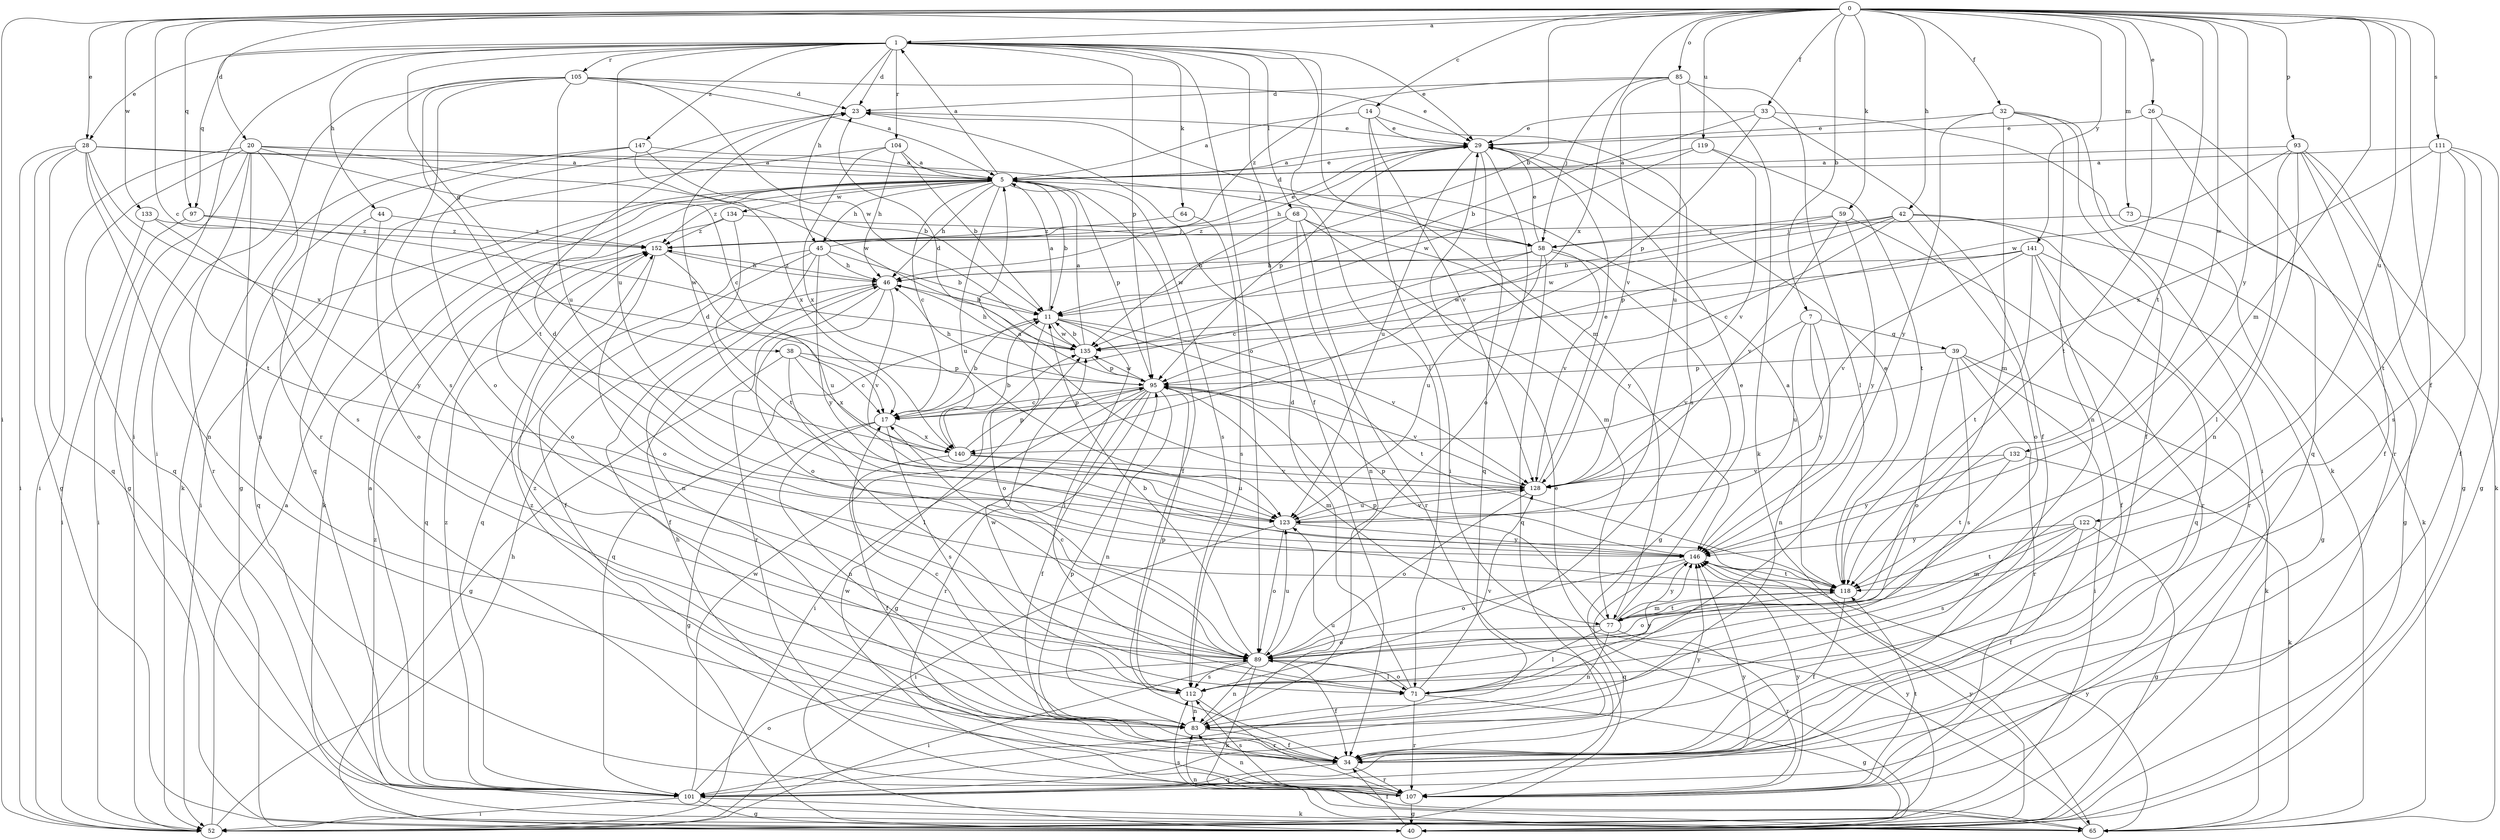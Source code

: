 strict digraph  {
0;
1;
5;
7;
11;
14;
17;
20;
23;
26;
28;
29;
32;
33;
34;
38;
39;
40;
42;
44;
45;
46;
52;
58;
59;
64;
65;
68;
71;
73;
77;
83;
85;
89;
93;
95;
97;
101;
104;
105;
107;
111;
112;
118;
119;
122;
123;
128;
132;
133;
134;
135;
140;
141;
146;
147;
152;
0 -> 1  [label=a];
0 -> 7  [label=b];
0 -> 11  [label=b];
0 -> 14  [label=c];
0 -> 17  [label=c];
0 -> 20  [label=d];
0 -> 26  [label=e];
0 -> 28  [label=e];
0 -> 32  [label=f];
0 -> 33  [label=f];
0 -> 34  [label=f];
0 -> 42  [label=h];
0 -> 52  [label=i];
0 -> 59  [label=k];
0 -> 73  [label=m];
0 -> 77  [label=m];
0 -> 85  [label=o];
0 -> 93  [label=p];
0 -> 97  [label=q];
0 -> 111  [label=s];
0 -> 118  [label=t];
0 -> 119  [label=u];
0 -> 122  [label=u];
0 -> 132  [label=w];
0 -> 133  [label=w];
0 -> 140  [label=x];
0 -> 141  [label=y];
0 -> 146  [label=y];
1 -> 23  [label=d];
1 -> 28  [label=e];
1 -> 29  [label=e];
1 -> 34  [label=f];
1 -> 38  [label=g];
1 -> 44  [label=h];
1 -> 45  [label=h];
1 -> 52  [label=i];
1 -> 64  [label=k];
1 -> 68  [label=l];
1 -> 71  [label=l];
1 -> 77  [label=m];
1 -> 89  [label=o];
1 -> 95  [label=p];
1 -> 97  [label=q];
1 -> 104  [label=r];
1 -> 105  [label=r];
1 -> 123  [label=u];
1 -> 147  [label=z];
5 -> 1  [label=a];
5 -> 11  [label=b];
5 -> 17  [label=c];
5 -> 29  [label=e];
5 -> 34  [label=f];
5 -> 45  [label=h];
5 -> 46  [label=h];
5 -> 52  [label=i];
5 -> 65  [label=k];
5 -> 95  [label=p];
5 -> 112  [label=s];
5 -> 123  [label=u];
5 -> 134  [label=w];
5 -> 152  [label=z];
7 -> 39  [label=g];
7 -> 83  [label=n];
7 -> 123  [label=u];
7 -> 128  [label=v];
7 -> 146  [label=y];
11 -> 5  [label=a];
11 -> 71  [label=l];
11 -> 89  [label=o];
11 -> 101  [label=q];
11 -> 118  [label=t];
11 -> 128  [label=v];
11 -> 135  [label=w];
14 -> 5  [label=a];
14 -> 29  [label=e];
14 -> 52  [label=i];
14 -> 112  [label=s];
14 -> 128  [label=v];
17 -> 11  [label=b];
17 -> 40  [label=g];
17 -> 83  [label=n];
17 -> 95  [label=p];
17 -> 112  [label=s];
17 -> 140  [label=x];
20 -> 5  [label=a];
20 -> 17  [label=c];
20 -> 40  [label=g];
20 -> 52  [label=i];
20 -> 83  [label=n];
20 -> 101  [label=q];
20 -> 107  [label=r];
20 -> 112  [label=s];
20 -> 135  [label=w];
23 -> 29  [label=e];
23 -> 89  [label=o];
26 -> 29  [label=e];
26 -> 101  [label=q];
26 -> 107  [label=r];
26 -> 118  [label=t];
28 -> 5  [label=a];
28 -> 40  [label=g];
28 -> 52  [label=i];
28 -> 58  [label=j];
28 -> 83  [label=n];
28 -> 101  [label=q];
28 -> 118  [label=t];
28 -> 140  [label=x];
29 -> 5  [label=a];
29 -> 46  [label=h];
29 -> 89  [label=o];
29 -> 95  [label=p];
29 -> 101  [label=q];
29 -> 123  [label=u];
32 -> 29  [label=e];
32 -> 34  [label=f];
32 -> 52  [label=i];
32 -> 77  [label=m];
32 -> 83  [label=n];
32 -> 146  [label=y];
33 -> 11  [label=b];
33 -> 29  [label=e];
33 -> 34  [label=f];
33 -> 65  [label=k];
33 -> 95  [label=p];
34 -> 95  [label=p];
34 -> 101  [label=q];
34 -> 107  [label=r];
34 -> 146  [label=y];
34 -> 152  [label=z];
38 -> 17  [label=c];
38 -> 40  [label=g];
38 -> 71  [label=l];
38 -> 95  [label=p];
38 -> 140  [label=x];
39 -> 52  [label=i];
39 -> 65  [label=k];
39 -> 89  [label=o];
39 -> 95  [label=p];
39 -> 107  [label=r];
39 -> 112  [label=s];
40 -> 34  [label=f];
40 -> 146  [label=y];
42 -> 17  [label=c];
42 -> 58  [label=j];
42 -> 65  [label=k];
42 -> 89  [label=o];
42 -> 95  [label=p];
42 -> 107  [label=r];
42 -> 135  [label=w];
44 -> 89  [label=o];
44 -> 101  [label=q];
44 -> 152  [label=z];
45 -> 11  [label=b];
45 -> 29  [label=e];
45 -> 34  [label=f];
45 -> 46  [label=h];
45 -> 83  [label=n];
45 -> 101  [label=q];
45 -> 146  [label=y];
46 -> 11  [label=b];
46 -> 34  [label=f];
46 -> 89  [label=o];
46 -> 107  [label=r];
46 -> 128  [label=v];
46 -> 152  [label=z];
52 -> 5  [label=a];
52 -> 46  [label=h];
52 -> 146  [label=y];
58 -> 17  [label=c];
58 -> 23  [label=d];
58 -> 29  [label=e];
58 -> 40  [label=g];
58 -> 46  [label=h];
58 -> 101  [label=q];
58 -> 123  [label=u];
58 -> 128  [label=v];
59 -> 11  [label=b];
59 -> 58  [label=j];
59 -> 107  [label=r];
59 -> 128  [label=v];
59 -> 146  [label=y];
64 -> 112  [label=s];
64 -> 152  [label=z];
65 -> 29  [label=e];
65 -> 83  [label=n];
65 -> 112  [label=s];
65 -> 135  [label=w];
65 -> 146  [label=y];
65 -> 152  [label=z];
68 -> 77  [label=m];
68 -> 83  [label=n];
68 -> 107  [label=r];
68 -> 135  [label=w];
68 -> 146  [label=y];
68 -> 152  [label=z];
71 -> 23  [label=d];
71 -> 40  [label=g];
71 -> 89  [label=o];
71 -> 107  [label=r];
71 -> 128  [label=v];
71 -> 135  [label=w];
71 -> 146  [label=y];
73 -> 40  [label=g];
73 -> 152  [label=z];
77 -> 29  [label=e];
77 -> 71  [label=l];
77 -> 83  [label=n];
77 -> 89  [label=o];
77 -> 95  [label=p];
77 -> 107  [label=r];
77 -> 118  [label=t];
77 -> 146  [label=y];
83 -> 17  [label=c];
83 -> 34  [label=f];
83 -> 123  [label=u];
83 -> 152  [label=z];
85 -> 23  [label=d];
85 -> 58  [label=j];
85 -> 65  [label=k];
85 -> 71  [label=l];
85 -> 123  [label=u];
85 -> 128  [label=v];
85 -> 152  [label=z];
89 -> 11  [label=b];
89 -> 17  [label=c];
89 -> 34  [label=f];
89 -> 52  [label=i];
89 -> 65  [label=k];
89 -> 71  [label=l];
89 -> 83  [label=n];
89 -> 112  [label=s];
89 -> 123  [label=u];
93 -> 5  [label=a];
93 -> 34  [label=f];
93 -> 40  [label=g];
93 -> 65  [label=k];
93 -> 71  [label=l];
93 -> 83  [label=n];
93 -> 135  [label=w];
95 -> 17  [label=c];
95 -> 23  [label=d];
95 -> 34  [label=f];
95 -> 40  [label=g];
95 -> 46  [label=h];
95 -> 52  [label=i];
95 -> 77  [label=m];
95 -> 83  [label=n];
95 -> 107  [label=r];
95 -> 128  [label=v];
95 -> 135  [label=w];
97 -> 52  [label=i];
97 -> 135  [label=w];
97 -> 152  [label=z];
101 -> 5  [label=a];
101 -> 40  [label=g];
101 -> 52  [label=i];
101 -> 65  [label=k];
101 -> 89  [label=o];
101 -> 135  [label=w];
101 -> 146  [label=y];
101 -> 152  [label=z];
104 -> 5  [label=a];
104 -> 11  [label=b];
104 -> 46  [label=h];
104 -> 101  [label=q];
104 -> 140  [label=x];
105 -> 5  [label=a];
105 -> 23  [label=d];
105 -> 29  [label=e];
105 -> 52  [label=i];
105 -> 107  [label=r];
105 -> 112  [label=s];
105 -> 118  [label=t];
105 -> 123  [label=u];
105 -> 135  [label=w];
107 -> 40  [label=g];
107 -> 46  [label=h];
107 -> 83  [label=n];
107 -> 112  [label=s];
107 -> 118  [label=t];
107 -> 146  [label=y];
111 -> 5  [label=a];
111 -> 34  [label=f];
111 -> 40  [label=g];
111 -> 112  [label=s];
111 -> 118  [label=t];
111 -> 140  [label=x];
112 -> 83  [label=n];
112 -> 95  [label=p];
112 -> 107  [label=r];
118 -> 5  [label=a];
118 -> 29  [label=e];
118 -> 34  [label=f];
118 -> 77  [label=m];
118 -> 89  [label=o];
119 -> 5  [label=a];
119 -> 118  [label=t];
119 -> 128  [label=v];
119 -> 135  [label=w];
122 -> 34  [label=f];
122 -> 40  [label=g];
122 -> 77  [label=m];
122 -> 112  [label=s];
122 -> 118  [label=t];
122 -> 146  [label=y];
123 -> 23  [label=d];
123 -> 52  [label=i];
123 -> 89  [label=o];
123 -> 128  [label=v];
123 -> 146  [label=y];
128 -> 5  [label=a];
128 -> 29  [label=e];
128 -> 89  [label=o];
128 -> 123  [label=u];
132 -> 65  [label=k];
132 -> 118  [label=t];
132 -> 128  [label=v];
132 -> 146  [label=y];
133 -> 52  [label=i];
133 -> 146  [label=y];
133 -> 152  [label=z];
134 -> 58  [label=j];
134 -> 89  [label=o];
134 -> 118  [label=t];
134 -> 152  [label=z];
135 -> 5  [label=a];
135 -> 11  [label=b];
135 -> 46  [label=h];
135 -> 95  [label=p];
140 -> 11  [label=b];
140 -> 34  [label=f];
140 -> 95  [label=p];
140 -> 123  [label=u];
140 -> 128  [label=v];
141 -> 34  [label=f];
141 -> 40  [label=g];
141 -> 46  [label=h];
141 -> 101  [label=q];
141 -> 118  [label=t];
141 -> 128  [label=v];
141 -> 135  [label=w];
146 -> 23  [label=d];
146 -> 89  [label=o];
146 -> 95  [label=p];
146 -> 101  [label=q];
146 -> 118  [label=t];
147 -> 5  [label=a];
147 -> 11  [label=b];
147 -> 40  [label=g];
147 -> 65  [label=k];
147 -> 140  [label=x];
152 -> 46  [label=h];
152 -> 89  [label=o];
152 -> 101  [label=q];
152 -> 123  [label=u];
}
